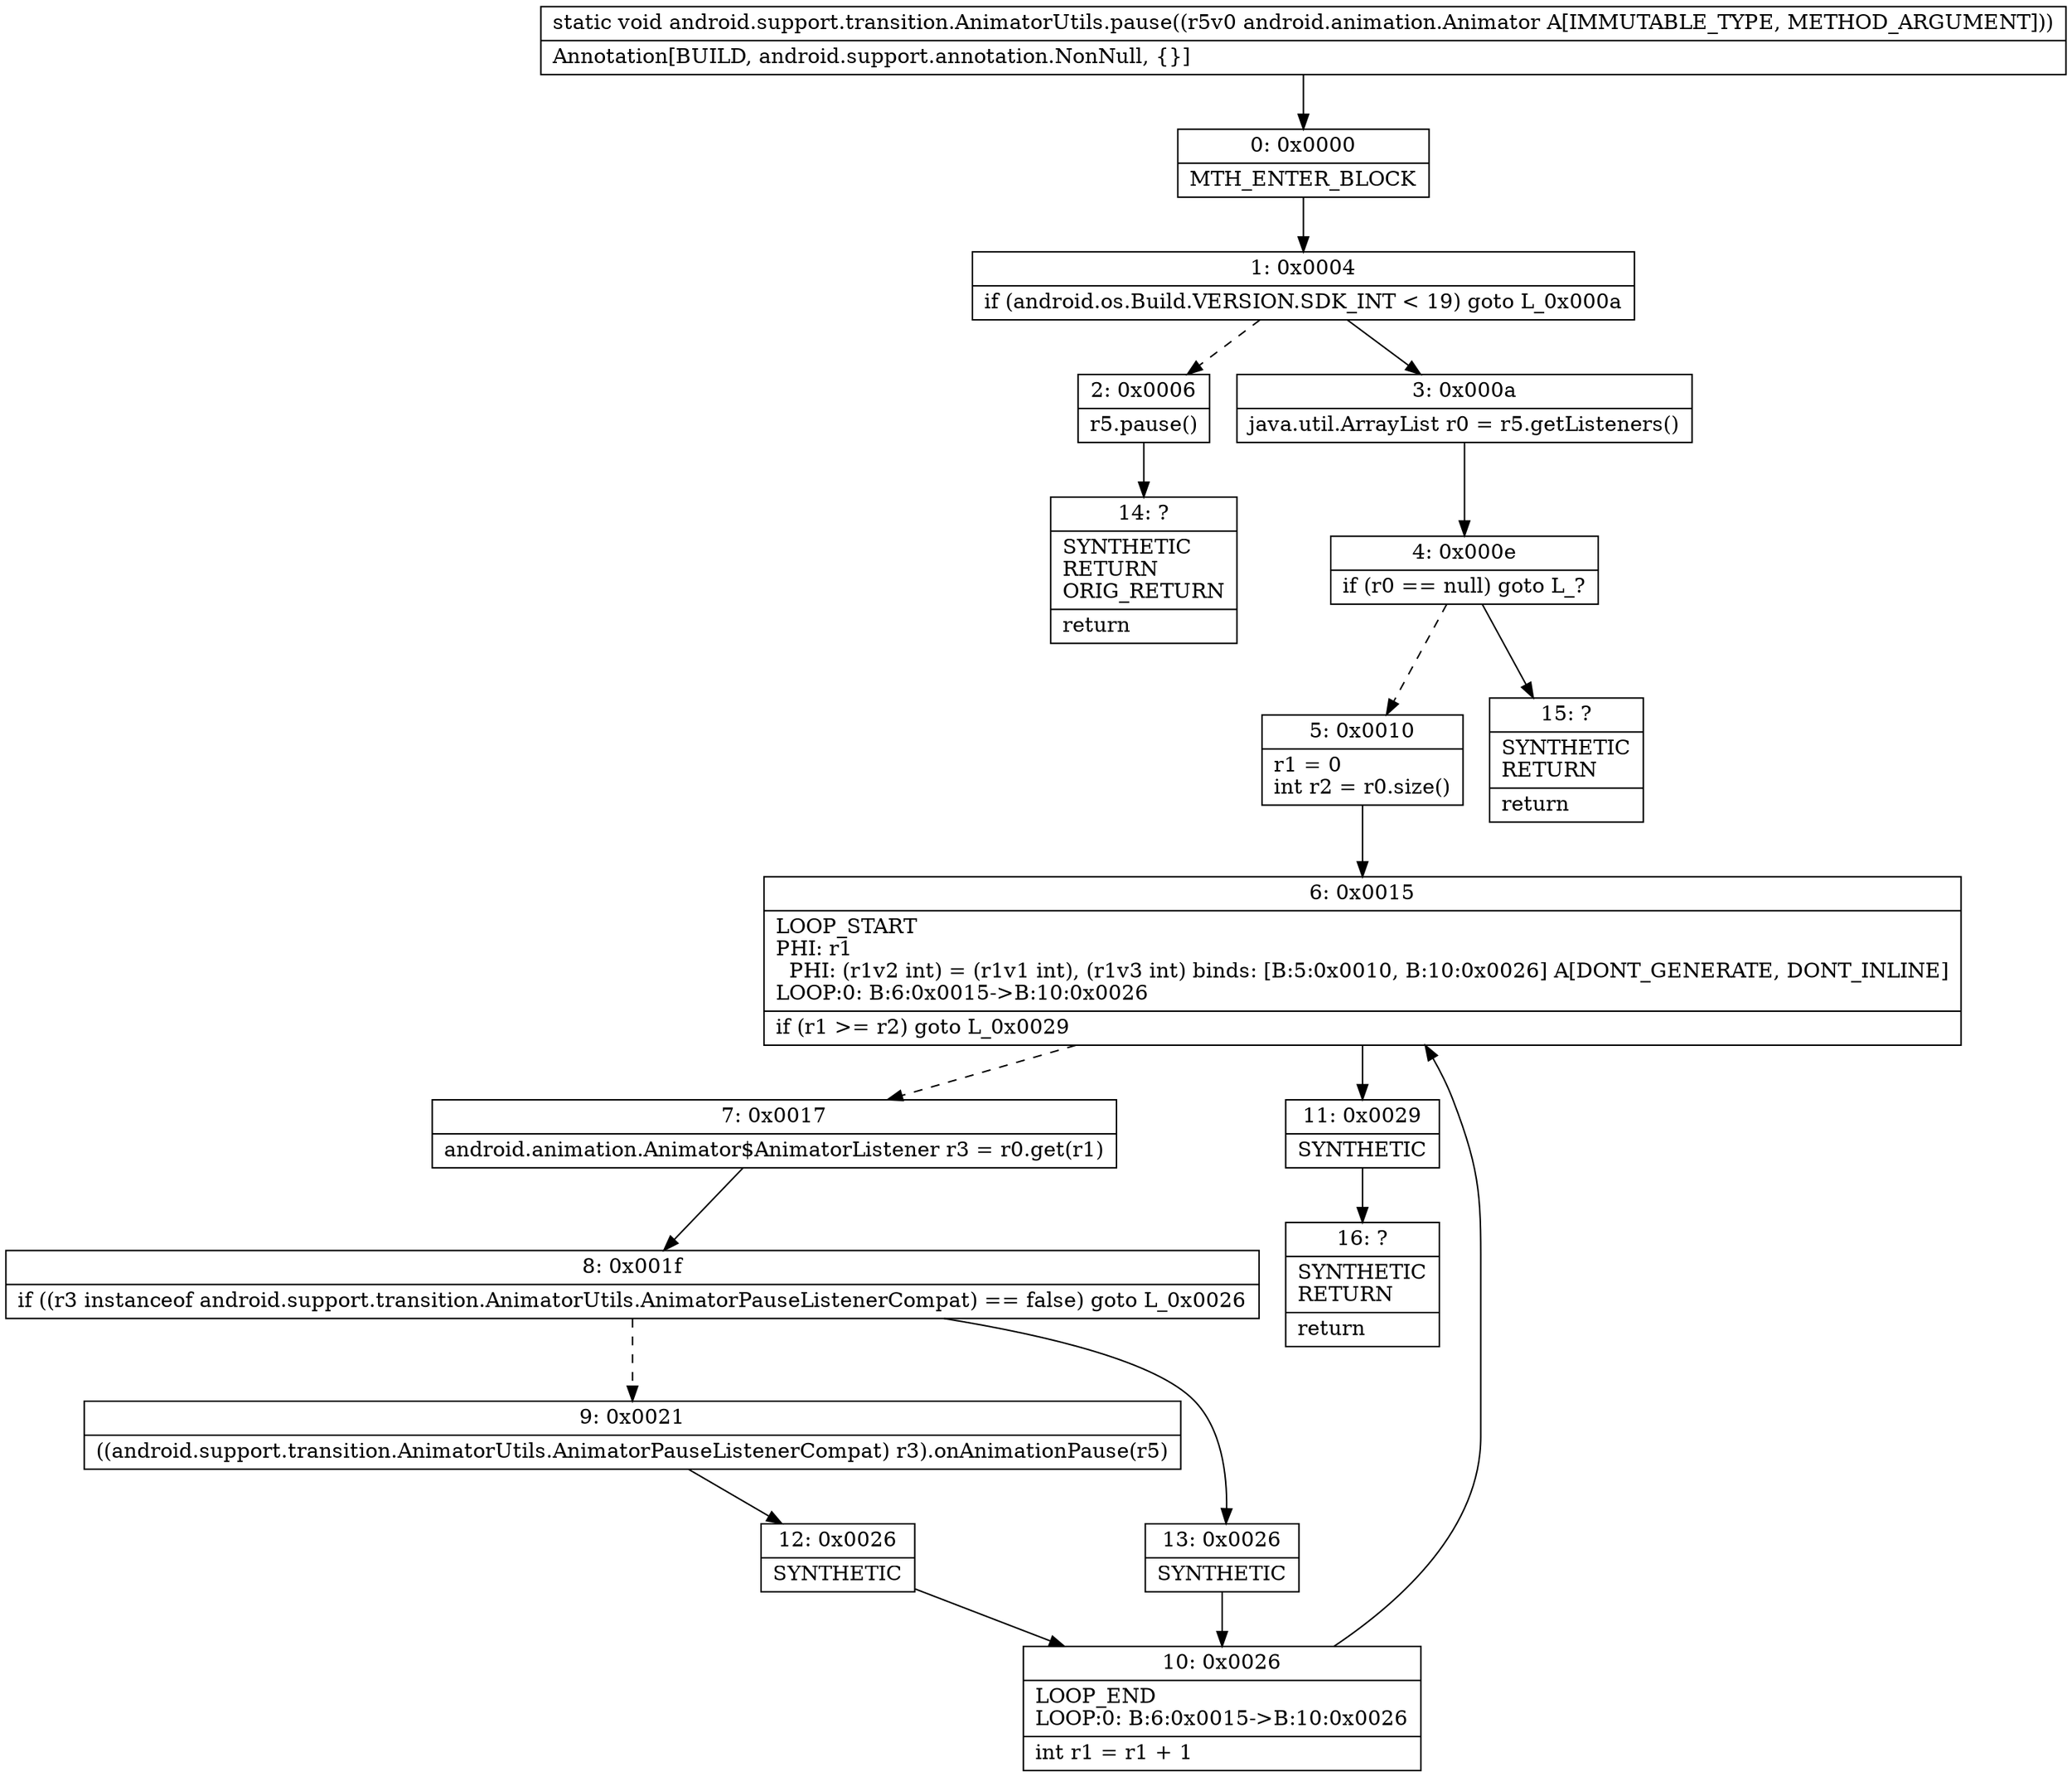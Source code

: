digraph "CFG forandroid.support.transition.AnimatorUtils.pause(Landroid\/animation\/Animator;)V" {
Node_0 [shape=record,label="{0\:\ 0x0000|MTH_ENTER_BLOCK\l}"];
Node_1 [shape=record,label="{1\:\ 0x0004|if (android.os.Build.VERSION.SDK_INT \< 19) goto L_0x000a\l}"];
Node_2 [shape=record,label="{2\:\ 0x0006|r5.pause()\l}"];
Node_3 [shape=record,label="{3\:\ 0x000a|java.util.ArrayList r0 = r5.getListeners()\l}"];
Node_4 [shape=record,label="{4\:\ 0x000e|if (r0 == null) goto L_?\l}"];
Node_5 [shape=record,label="{5\:\ 0x0010|r1 = 0\lint r2 = r0.size()\l}"];
Node_6 [shape=record,label="{6\:\ 0x0015|LOOP_START\lPHI: r1 \l  PHI: (r1v2 int) = (r1v1 int), (r1v3 int) binds: [B:5:0x0010, B:10:0x0026] A[DONT_GENERATE, DONT_INLINE]\lLOOP:0: B:6:0x0015\-\>B:10:0x0026\l|if (r1 \>= r2) goto L_0x0029\l}"];
Node_7 [shape=record,label="{7\:\ 0x0017|android.animation.Animator$AnimatorListener r3 = r0.get(r1)\l}"];
Node_8 [shape=record,label="{8\:\ 0x001f|if ((r3 instanceof android.support.transition.AnimatorUtils.AnimatorPauseListenerCompat) == false) goto L_0x0026\l}"];
Node_9 [shape=record,label="{9\:\ 0x0021|((android.support.transition.AnimatorUtils.AnimatorPauseListenerCompat) r3).onAnimationPause(r5)\l}"];
Node_10 [shape=record,label="{10\:\ 0x0026|LOOP_END\lLOOP:0: B:6:0x0015\-\>B:10:0x0026\l|int r1 = r1 + 1\l}"];
Node_11 [shape=record,label="{11\:\ 0x0029|SYNTHETIC\l}"];
Node_12 [shape=record,label="{12\:\ 0x0026|SYNTHETIC\l}"];
Node_13 [shape=record,label="{13\:\ 0x0026|SYNTHETIC\l}"];
Node_14 [shape=record,label="{14\:\ ?|SYNTHETIC\lRETURN\lORIG_RETURN\l|return\l}"];
Node_15 [shape=record,label="{15\:\ ?|SYNTHETIC\lRETURN\l|return\l}"];
Node_16 [shape=record,label="{16\:\ ?|SYNTHETIC\lRETURN\l|return\l}"];
MethodNode[shape=record,label="{static void android.support.transition.AnimatorUtils.pause((r5v0 android.animation.Animator A[IMMUTABLE_TYPE, METHOD_ARGUMENT]))  | Annotation[BUILD, android.support.annotation.NonNull, \{\}]\l}"];
MethodNode -> Node_0;
Node_0 -> Node_1;
Node_1 -> Node_2[style=dashed];
Node_1 -> Node_3;
Node_2 -> Node_14;
Node_3 -> Node_4;
Node_4 -> Node_5[style=dashed];
Node_4 -> Node_15;
Node_5 -> Node_6;
Node_6 -> Node_7[style=dashed];
Node_6 -> Node_11;
Node_7 -> Node_8;
Node_8 -> Node_9[style=dashed];
Node_8 -> Node_13;
Node_9 -> Node_12;
Node_10 -> Node_6;
Node_11 -> Node_16;
Node_12 -> Node_10;
Node_13 -> Node_10;
}


